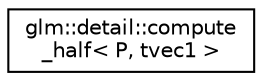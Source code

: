 digraph "Graphical Class Hierarchy"
{
 // LATEX_PDF_SIZE
  edge [fontname="Helvetica",fontsize="10",labelfontname="Helvetica",labelfontsize="10"];
  node [fontname="Helvetica",fontsize="10",shape=record];
  rankdir="LR";
  Node0 [label="glm::detail::compute\l_half\< P, tvec1 \>",height=0.2,width=0.4,color="black", fillcolor="white", style="filled",URL="$structglm_1_1detail_1_1compute__half_3_01_p_00_01tvec1_01_4.html",tooltip=" "];
}
